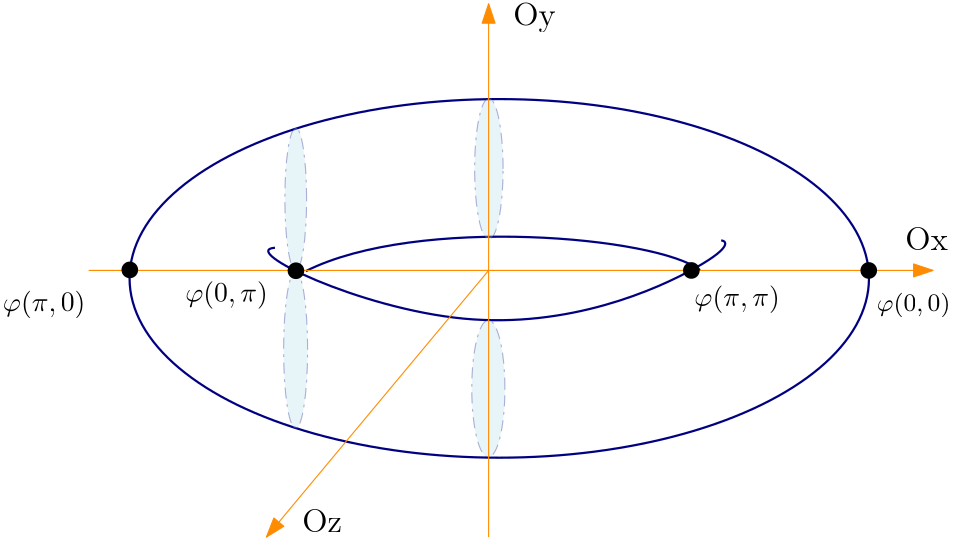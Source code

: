 <?xml version="1.0"?>
<!DOCTYPE ipe SYSTEM "ipe.dtd">
<ipe version="70206" creator="Ipe 7.2.7">
<info created="D:20180416091312" modified="D:20180416092852"/>
<ipestyle name="basic">
<symbol name="arrow/arc(spx)">
<path stroke="sym-stroke" fill="sym-stroke" pen="sym-pen">
0 0 m
-1 0.333 l
-1 -0.333 l
h
</path>
</symbol>
<symbol name="arrow/farc(spx)">
<path stroke="sym-stroke" fill="white" pen="sym-pen">
0 0 m
-1 0.333 l
-1 -0.333 l
h
</path>
</symbol>
<symbol name="arrow/ptarc(spx)">
<path stroke="sym-stroke" fill="sym-stroke" pen="sym-pen">
0 0 m
-1 0.333 l
-0.8 0 l
-1 -0.333 l
h
</path>
</symbol>
<symbol name="arrow/fptarc(spx)">
<path stroke="sym-stroke" fill="white" pen="sym-pen">
0 0 m
-1 0.333 l
-0.8 0 l
-1 -0.333 l
h
</path>
</symbol>
<symbol name="mark/circle(sx)" transformations="translations">
<path fill="sym-stroke">
0.6 0 0 0.6 0 0 e
0.4 0 0 0.4 0 0 e
</path>
</symbol>
<symbol name="mark/disk(sx)" transformations="translations">
<path fill="sym-stroke">
0.6 0 0 0.6 0 0 e
</path>
</symbol>
<symbol name="mark/fdisk(sfx)" transformations="translations">
<group>
<path fill="sym-fill">
0.5 0 0 0.5 0 0 e
</path>
<path fill="sym-stroke" fillrule="eofill">
0.6 0 0 0.6 0 0 e
0.4 0 0 0.4 0 0 e
</path>
</group>
</symbol>
<symbol name="mark/box(sx)" transformations="translations">
<path fill="sym-stroke" fillrule="eofill">
-0.6 -0.6 m
0.6 -0.6 l
0.6 0.6 l
-0.6 0.6 l
h
-0.4 -0.4 m
0.4 -0.4 l
0.4 0.4 l
-0.4 0.4 l
h
</path>
</symbol>
<symbol name="mark/square(sx)" transformations="translations">
<path fill="sym-stroke">
-0.6 -0.6 m
0.6 -0.6 l
0.6 0.6 l
-0.6 0.6 l
h
</path>
</symbol>
<symbol name="mark/fsquare(sfx)" transformations="translations">
<group>
<path fill="sym-fill">
-0.5 -0.5 m
0.5 -0.5 l
0.5 0.5 l
-0.5 0.5 l
h
</path>
<path fill="sym-stroke" fillrule="eofill">
-0.6 -0.6 m
0.6 -0.6 l
0.6 0.6 l
-0.6 0.6 l
h
-0.4 -0.4 m
0.4 -0.4 l
0.4 0.4 l
-0.4 0.4 l
h
</path>
</group>
</symbol>
<symbol name="mark/cross(sx)" transformations="translations">
<group>
<path fill="sym-stroke">
-0.43 -0.57 m
0.57 0.43 l
0.43 0.57 l
-0.57 -0.43 l
h
</path>
<path fill="sym-stroke">
-0.43 0.57 m
0.57 -0.43 l
0.43 -0.57 l
-0.57 0.43 l
h
</path>
</group>
</symbol>
<symbol name="arrow/fnormal(spx)">
<path stroke="sym-stroke" fill="white" pen="sym-pen">
0 0 m
-1 0.333 l
-1 -0.333 l
h
</path>
</symbol>
<symbol name="arrow/pointed(spx)">
<path stroke="sym-stroke" fill="sym-stroke" pen="sym-pen">
0 0 m
-1 0.333 l
-0.8 0 l
-1 -0.333 l
h
</path>
</symbol>
<symbol name="arrow/fpointed(spx)">
<path stroke="sym-stroke" fill="white" pen="sym-pen">
0 0 m
-1 0.333 l
-0.8 0 l
-1 -0.333 l
h
</path>
</symbol>
<symbol name="arrow/linear(spx)">
<path stroke="sym-stroke" pen="sym-pen">
-1 0.333 m
0 0 l
-1 -0.333 l
</path>
</symbol>
<symbol name="arrow/fdouble(spx)">
<path stroke="sym-stroke" fill="white" pen="sym-pen">
0 0 m
-1 0.333 l
-1 -0.333 l
h
-1 0 m
-2 0.333 l
-2 -0.333 l
h
</path>
</symbol>
<symbol name="arrow/double(spx)">
<path stroke="sym-stroke" fill="sym-stroke" pen="sym-pen">
0 0 m
-1 0.333 l
-1 -0.333 l
h
-1 0 m
-2 0.333 l
-2 -0.333 l
h
</path>
</symbol>
<pen name="heavier" value="0.8"/>
<pen name="fat" value="1.2"/>
<pen name="ultrafat" value="2"/>
<symbolsize name="large" value="5"/>
<symbolsize name="small" value="2"/>
<symbolsize name="tiny" value="1.1"/>
<arrowsize name="large" value="10"/>
<arrowsize name="small" value="5"/>
<arrowsize name="tiny" value="3"/>
<color name="red" value="1 0 0"/>
<color name="green" value="0 1 0"/>
<color name="blue" value="0 0 1"/>
<color name="yellow" value="1 1 0"/>
<color name="orange" value="1 0.647 0"/>
<color name="gold" value="1 0.843 0"/>
<color name="purple" value="0.627 0.125 0.941"/>
<color name="gray" value="0.745"/>
<color name="brown" value="0.647 0.165 0.165"/>
<color name="navy" value="0 0 0.502"/>
<color name="pink" value="1 0.753 0.796"/>
<color name="seagreen" value="0.18 0.545 0.341"/>
<color name="turquoise" value="0.251 0.878 0.816"/>
<color name="violet" value="0.933 0.51 0.933"/>
<color name="darkblue" value="0 0 0.545"/>
<color name="darkcyan" value="0 0.545 0.545"/>
<color name="darkgray" value="0.663"/>
<color name="darkgreen" value="0 0.392 0"/>
<color name="darkmagenta" value="0.545 0 0.545"/>
<color name="darkorange" value="1 0.549 0"/>
<color name="darkred" value="0.545 0 0"/>
<color name="lightblue" value="0.678 0.847 0.902"/>
<color name="lightcyan" value="0.878 1 1"/>
<color name="lightgray" value="0.827"/>
<color name="lightgreen" value="0.565 0.933 0.565"/>
<color name="lightyellow" value="1 1 0.878"/>
<dashstyle name="dashed" value="[4] 0"/>
<dashstyle name="dotted" value="[1 3] 0"/>
<dashstyle name="dash dotted" value="[4 2 1 2] 0"/>
<dashstyle name="dash dot dotted" value="[4 2 1 2 1 2] 0"/>
<textsize name="large" value="\large"/>
<textsize name="Large" value="\Large"/>
<textsize name="LARGE" value="\LARGE"/>
<textsize name="huge" value="\huge"/>
<textsize name="Huge" value="\Huge"/>
<textsize name="small" value="\small"/>
<textsize name="footnote" value="\footnotesize"/>
<textsize name="tiny" value="\tiny"/>
<textstyle name="center" begin="\begin{center}" end="\end{center}"/>
<textstyle name="itemize" begin="\begin{itemize}" end="\end{itemize}"/>
<textstyle name="item" begin="\begin{itemize}\item{}" end="\end{itemize}"/>
<gridsize name="4 pts" value="4"/>
<gridsize name="8 pts (~3 mm)" value="8"/>
<gridsize name="16 pts (~6 mm)" value="16"/>
<gridsize name="32 pts (~12 mm)" value="32"/>
<gridsize name="10 pts (~3.5 mm)" value="10"/>
<gridsize name="20 pts (~7 mm)" value="20"/>
<gridsize name="14 pts (~5 mm)" value="14"/>
<gridsize name="28 pts (~10 mm)" value="28"/>
<gridsize name="56 pts (~20 mm)" value="56"/>
<anglesize name="90 deg" value="90"/>
<anglesize name="60 deg" value="60"/>
<anglesize name="45 deg" value="45"/>
<anglesize name="30 deg" value="30"/>
<anglesize name="22.5 deg" value="22.5"/>
<opacity name="10%" value="0.1"/>
<opacity name="30%" value="0.3"/>
<opacity name="50%" value="0.5"/>
<opacity name="75%" value="0.75"/>
<tiling name="falling" angle="-60" step="4" width="1"/>
<tiling name="rising" angle="30" step="4" width="1"/>
</ipestyle>
<page>
<layer name="alpha"/>
<view layers="alpha" active="alpha"/>
<path layer="alpha" matrix="1.80652 0 0 0.876143 66.9887 -108.837" stroke="navy" pen="heavier">
73.6737 0 0 73.6737 151.034 522.709 e
</path>
<path matrix="1.88119 0 0 1.70053 50.2104 -479.018" stroke="navy" pen="heavier">
111.034 493.479 m
104.025 492.972
150.353 468.158
200.92 492.812
197.188 495.017
196.419 495.017 c
</path>
<path matrix="1 0 0 1 3.43062 0" stroke="navy" pen="heavier">
266.782 351.754 m
306.84 371.932
393.665 364.083
408.678 352.077 c
</path>
<path matrix="0.306691 0 0 1.26696 298.18 -390.039" stroke="navy" fill="lightblue" dash="dash dotted" opacity="30%">
19.4624 0 0 19.4624 122.98 552.078 e
</path>
<path matrix="0.274903 0 0 1.2502 200.276 -137.001" stroke="navy" fill="lightblue" dash="dash dotted" opacity="30%">
15.7301 0 0 22.6195 240.966 368.282 e
</path>
<path matrix="0.248774 0 0 1.13286 206.612 -39.5456" stroke="navy" fill="lightblue" dash="dash dotted" opacity="30%">
15.7301 0 0 22.6195 240.966 368.282 e
</path>
<path matrix="0.26364 0 0 1.30396 303.656 -331.338" stroke="navy" fill="lightblue" dash="dash dotted" opacity="30%">
19.4624 0 0 19.4624 122.98 552.078 e
</path>
<path stroke="darkorange" arrow="normal/normal">
192 352 m
496 352 l
</path>
<path stroke="darkorange" arrow="normal/normal">
336 352 m
256 256 l
</path>
<path stroke="darkorange" arrow="normal/normal">
336 256 m
336 448 l
</path>
<use name="mark/disk(sx)" pos="206.83 352.189" size="large" stroke="black"/>
<use name="mark/disk(sx)" pos="266.634 351.884" size="large" stroke="black"/>
<use name="mark/disk(sx)" pos="408.986 351.986" size="large" stroke="black"/>
<use name="mark/disk(sx)" pos="472.852 351.986" size="large" stroke="black"/>
<text matrix="1 0 0 1 28.4253 -76.4542" transformations="translations" pos="132.672 413.712" stroke="black" type="label" width="29.712" height="7.473" depth="2.49" valign="baseline" style="math">\varphi(\pi,0)</text>
<text matrix="1 0 0 1 343.062 -76.4542" transformations="translations" pos="132.672 413.712" stroke="black" type="label" width="26.496" height="6.726" depth="2.24" valign="baseline" size="small" style="math">\varphi(0,0)</text>
<text matrix="1 0 0 1 277.391 -74.4939" transformations="translations" pos="132.672 413.712" stroke="black" type="label" width="30.767" height="7.473" depth="2.49" valign="baseline" style="math">\varphi(\pi,\pi)</text>
<text matrix="1 0 0 1 94.0972 -73.0236" transformations="translations" pos="132.672 413.712" stroke="black" type="label" width="29.712" height="7.473" depth="2.49" valign="baseline" style="math">\varphi(0,\pi)</text>
<text matrix="1 0 0 1 -14.7027 -8.33151" transformations="translations" pos="359.584 448.508" stroke="black" type="label" width="15.283" height="8.174" depth="2.32" valign="baseline" size="large">Oy</text>
<text matrix="1 0 0 1 126.443 -89.196" transformations="translations" pos="359.584 448.508" stroke="black" type="label" width="15.283" height="8.169" depth="0" valign="baseline" size="large">Ox</text>
<text matrix="1 0 0 1 -90.6669 -190.644" transformations="translations" pos="359.584 448.508" stroke="black" type="label" width="14.307" height="8.169" depth="0" valign="baseline" size="large">Oz</text>
</page>
</ipe>
